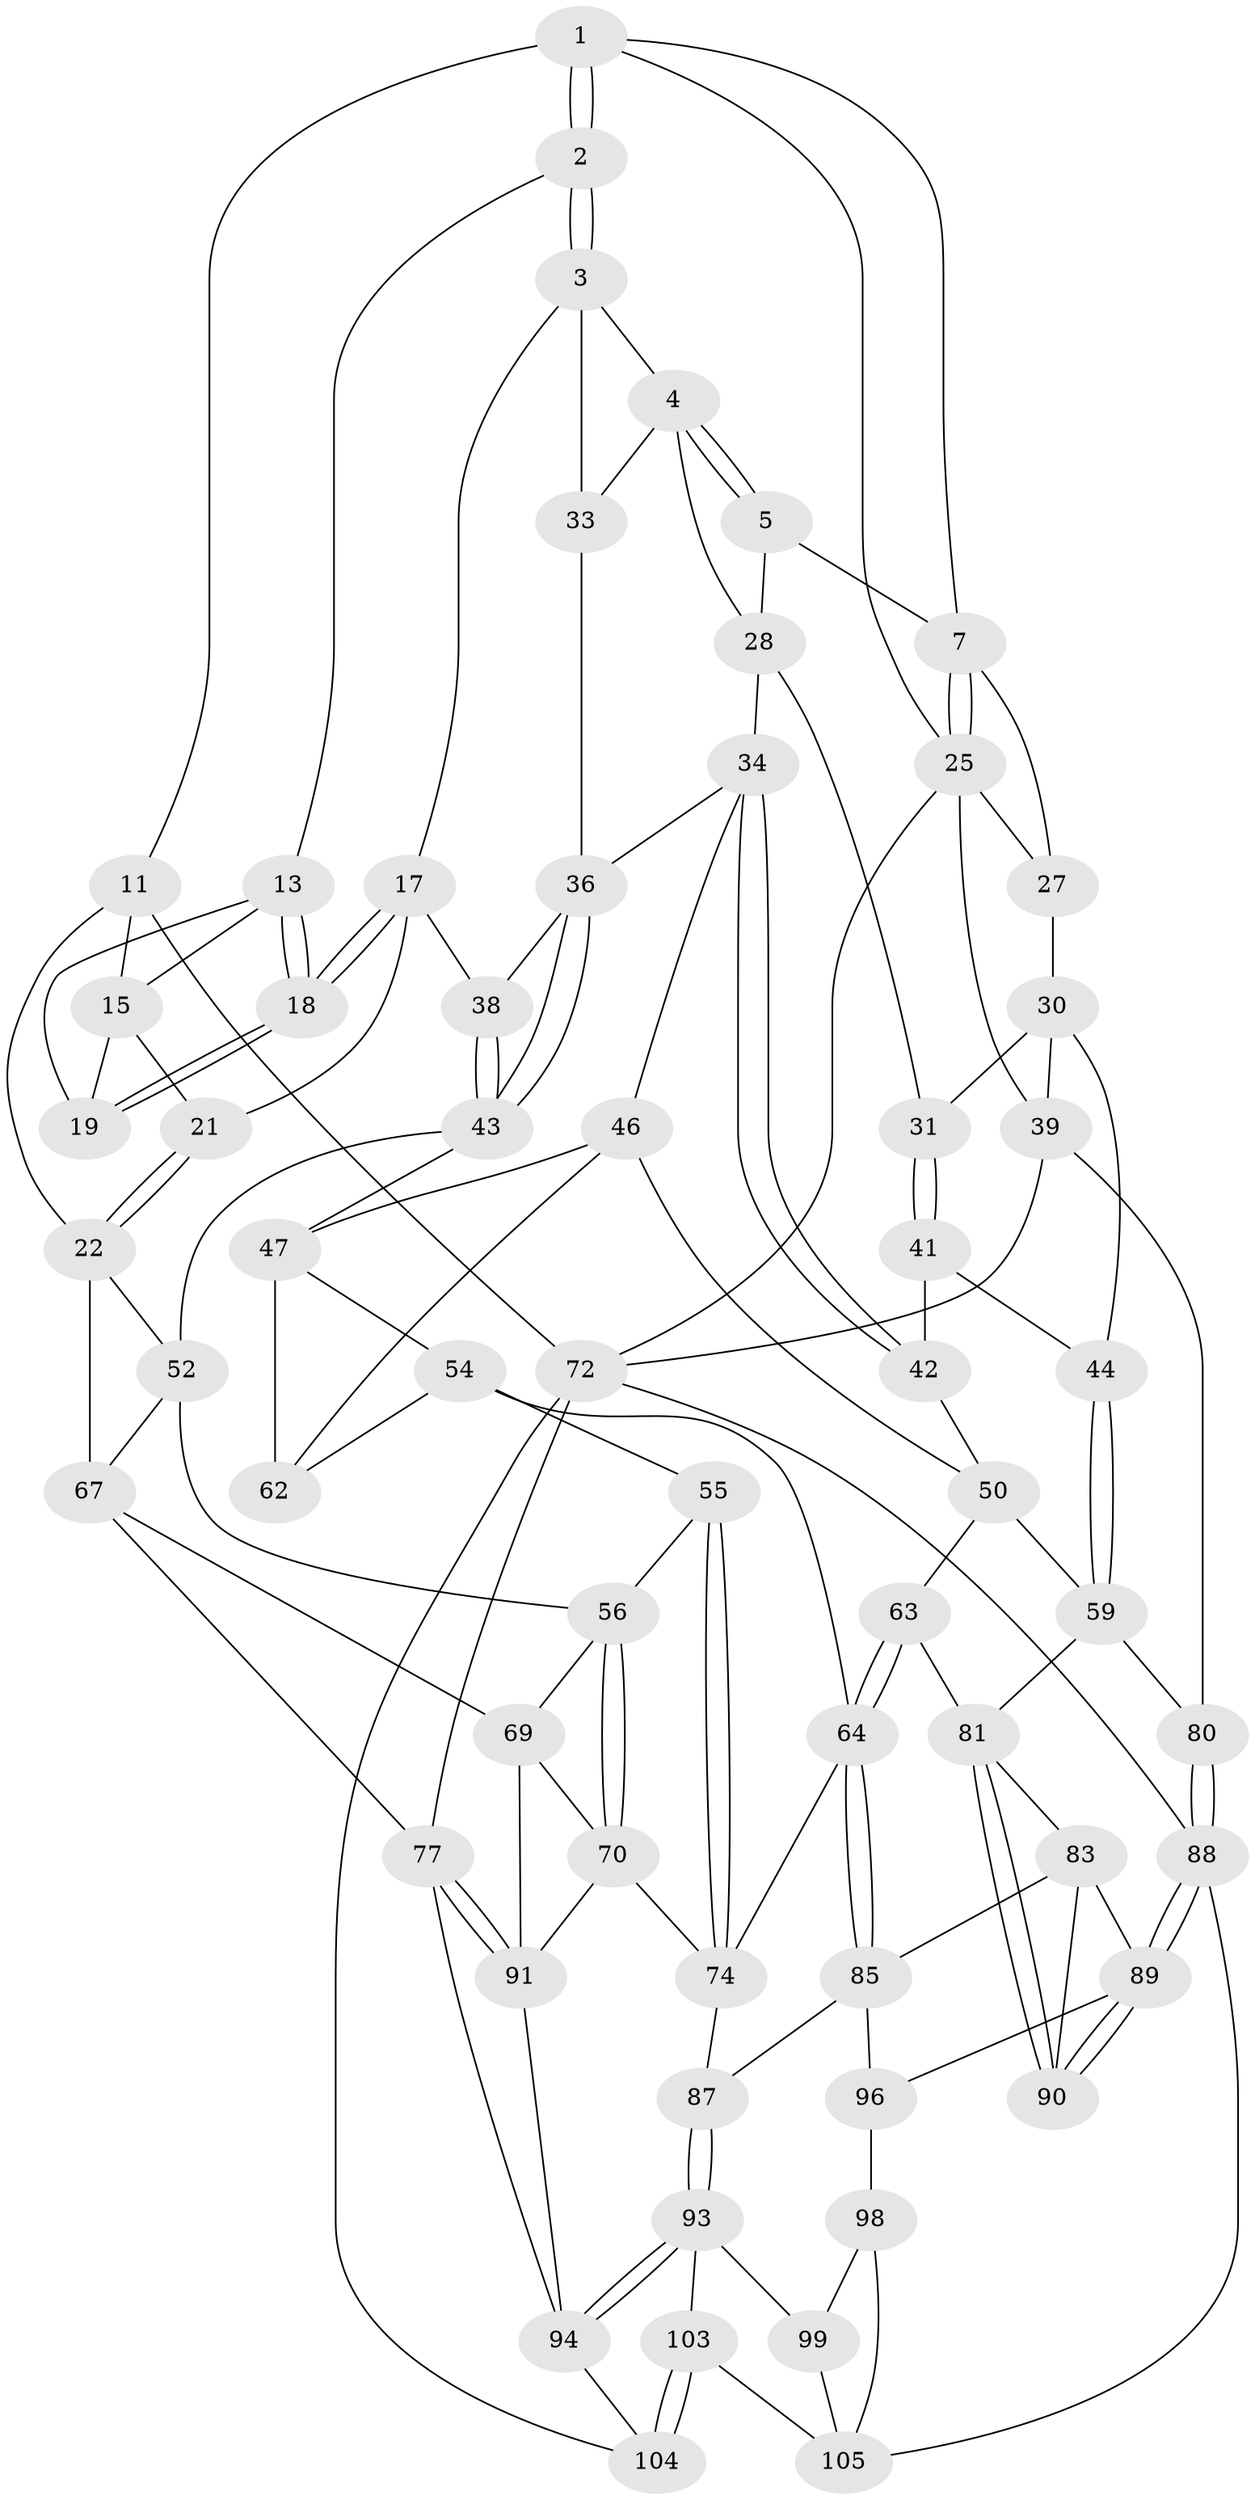 // original degree distribution, {4: 0.22429906542056074, 6: 0.21495327102803738, 5: 0.5327102803738317, 3: 0.028037383177570093}
// Generated by graph-tools (version 1.1) at 2025/11/02/27/25 16:11:53]
// undirected, 62 vertices, 139 edges
graph export_dot {
graph [start="1"]
  node [color=gray90,style=filled];
  1 [pos="+0.6370502289961506+0",super="+6"];
  2 [pos="+0.37491559045947215+0",super="+10"];
  3 [pos="+0.37882745910854426+0",super="+16"];
  4 [pos="+0.4616632264750324+0.11769725468017686",super="+29"];
  5 [pos="+0.5867356699951151+0.01124972673988535",super="+9"];
  7 [pos="+0.8135490196615361+0",super="+8"];
  11 [pos="+0+0",super="+12"];
  13 [pos="+0.1983403523320826+0.030234302916239242",super="+14"];
  15 [pos="+0.09563478704649571+0.03730037024871011",super="+20"];
  17 [pos="+0.23664920375759663+0.16015414877706585",super="+24"];
  18 [pos="+0.23302782528274069+0.1546890395176071"];
  19 [pos="+0.17859642254524105+0.11052796518131787"];
  21 [pos="+0+0.20351678833624245"];
  22 [pos="+0+0.2234229941171437",super="+23"];
  25 [pos="+1+0.3285247293883643",super="+26"];
  27 [pos="+0.7930703569618461+0.18547922195440694"];
  28 [pos="+0.582362852338214+0.15216374142724004",super="+32"];
  30 [pos="+0.7515158876400156+0.23559455302190924",super="+40"];
  31 [pos="+0.6882778895936027+0.2776462078350813"];
  33 [pos="+0.43580026454131665+0.1656537591984628"];
  34 [pos="+0.5448768544116332+0.30033232524370546",super="+35"];
  36 [pos="+0.4297292417290037+0.26946088846685556",super="+37"];
  38 [pos="+0.19383938348688323+0.2558041353884853"];
  39 [pos="+1+0.45404397853180983",super="+73"];
  41 [pos="+0.6723648146591376+0.32699151908920804",super="+45"];
  42 [pos="+0.5750855519675314+0.32431913075055957",super="+49"];
  43 [pos="+0.21258778902211353+0.29800205855121537",super="+48"];
  44 [pos="+0.8209611453531832+0.5302012549937029"];
  46 [pos="+0.41165692410338617+0.43921089717014256",super="+51"];
  47 [pos="+0.294922590146577+0.4282543459021494",super="+53"];
  50 [pos="+0.4965943173810887+0.46914221970200726",super="+61"];
  52 [pos="+0.18186785254671572+0.4582494698455211",super="+58"];
  54 [pos="+0.31310167008732165+0.6191244590253255",super="+66"];
  55 [pos="+0.2841011831358525+0.6288285241327061"];
  56 [pos="+0.20576321445221407+0.6029455438349058",super="+57"];
  59 [pos="+0.8074633013947263+0.5498191438614477",super="+60"];
  62 [pos="+0.3963414595029769+0.5025955235768327"];
  63 [pos="+0.4527272486835333+0.6689534882397185"];
  64 [pos="+0.4496196133853634+0.6712267420494675",super="+65"];
  67 [pos="+0+0.42415202938857544",super="+68"];
  69 [pos="+0.05522913620779334+0.5877916773503715",super="+71"];
  70 [pos="+0.1504472658017393+0.7013381286662747",super="+76"];
  72 [pos="+1+1",super="+79"];
  74 [pos="+0.3044267257121955+0.7542497981275869",super="+75"];
  77 [pos="+0+0.8638156530688073",super="+78"];
  80 [pos="+0.8483851387482666+0.7005821205649189"];
  81 [pos="+0.6923674931037731+0.65596474779232",super="+82"];
  83 [pos="+0.5010198726648227+0.8063832971057961",super="+84"];
  85 [pos="+0.47810822029827066+0.7980912858454978",super="+86"];
  87 [pos="+0.3320355957751862+0.7942898568124531"];
  88 [pos="+0.8304135865741136+1",super="+106"];
  89 [pos="+0.715822297929454+1",super="+95"];
  90 [pos="+0.6932350540072418+0.7199061965469338"];
  91 [pos="+0+0.7808051926167405",super="+92"];
  93 [pos="+0.2121215700975313+0.9093957018336589",super="+100"];
  94 [pos="+0.18276267765911164+0.8742746935485137",super="+102"];
  96 [pos="+0.4352465606938607+0.9422799378584596",super="+97"];
  98 [pos="+0.3475162033240392+0.8884328518168984",super="+101"];
  99 [pos="+0.31439252030432085+0.9194296601728555"];
  103 [pos="+0.1926837070267762+1"];
  104 [pos="+0.10486566707491239+1"];
  105 [pos="+0.38828585060524473+0.9882842449287967",super="+107"];
  1 -- 2;
  1 -- 2;
  1 -- 11;
  1 -- 25;
  1 -- 7;
  2 -- 3;
  2 -- 3;
  2 -- 13;
  3 -- 4;
  3 -- 17;
  3 -- 33;
  4 -- 5;
  4 -- 5;
  4 -- 33;
  4 -- 28;
  5 -- 28;
  5 -- 7;
  7 -- 25;
  7 -- 25;
  7 -- 27;
  11 -- 72;
  11 -- 15;
  11 -- 22;
  13 -- 18;
  13 -- 18;
  13 -- 19;
  13 -- 15;
  15 -- 19;
  15 -- 21;
  17 -- 18;
  17 -- 18;
  17 -- 21;
  17 -- 38;
  18 -- 19;
  18 -- 19;
  21 -- 22;
  21 -- 22;
  22 -- 52;
  22 -- 67;
  25 -- 72;
  25 -- 27;
  25 -- 39;
  27 -- 30;
  28 -- 34;
  28 -- 31;
  30 -- 31;
  30 -- 44;
  30 -- 39;
  31 -- 41;
  31 -- 41;
  33 -- 36;
  34 -- 42;
  34 -- 42;
  34 -- 36;
  34 -- 46;
  36 -- 43;
  36 -- 43;
  36 -- 38;
  38 -- 43;
  38 -- 43;
  39 -- 72;
  39 -- 80;
  41 -- 42 [weight=2];
  41 -- 44;
  42 -- 50;
  43 -- 52;
  43 -- 47;
  44 -- 59;
  44 -- 59;
  46 -- 47;
  46 -- 62;
  46 -- 50;
  47 -- 54;
  47 -- 62;
  50 -- 63;
  50 -- 59;
  52 -- 67;
  52 -- 56;
  54 -- 55;
  54 -- 62;
  54 -- 64;
  55 -- 56;
  55 -- 74;
  55 -- 74;
  56 -- 70;
  56 -- 70;
  56 -- 69;
  59 -- 80;
  59 -- 81;
  63 -- 64;
  63 -- 64;
  63 -- 81;
  64 -- 85;
  64 -- 85;
  64 -- 74;
  67 -- 69;
  67 -- 77;
  69 -- 91;
  69 -- 70;
  70 -- 74;
  70 -- 91;
  72 -- 88;
  72 -- 104;
  72 -- 77;
  74 -- 87;
  77 -- 91;
  77 -- 91;
  77 -- 94;
  80 -- 88;
  80 -- 88;
  81 -- 90;
  81 -- 90;
  81 -- 83;
  83 -- 90;
  83 -- 85;
  83 -- 89;
  85 -- 96;
  85 -- 87;
  87 -- 93;
  87 -- 93;
  88 -- 89;
  88 -- 89;
  88 -- 105;
  89 -- 90;
  89 -- 90;
  89 -- 96;
  91 -- 94;
  93 -- 94;
  93 -- 94;
  93 -- 99;
  93 -- 103;
  94 -- 104;
  96 -- 98 [weight=2];
  98 -- 99;
  98 -- 105;
  99 -- 105;
  103 -- 104;
  103 -- 104;
  103 -- 105;
}
